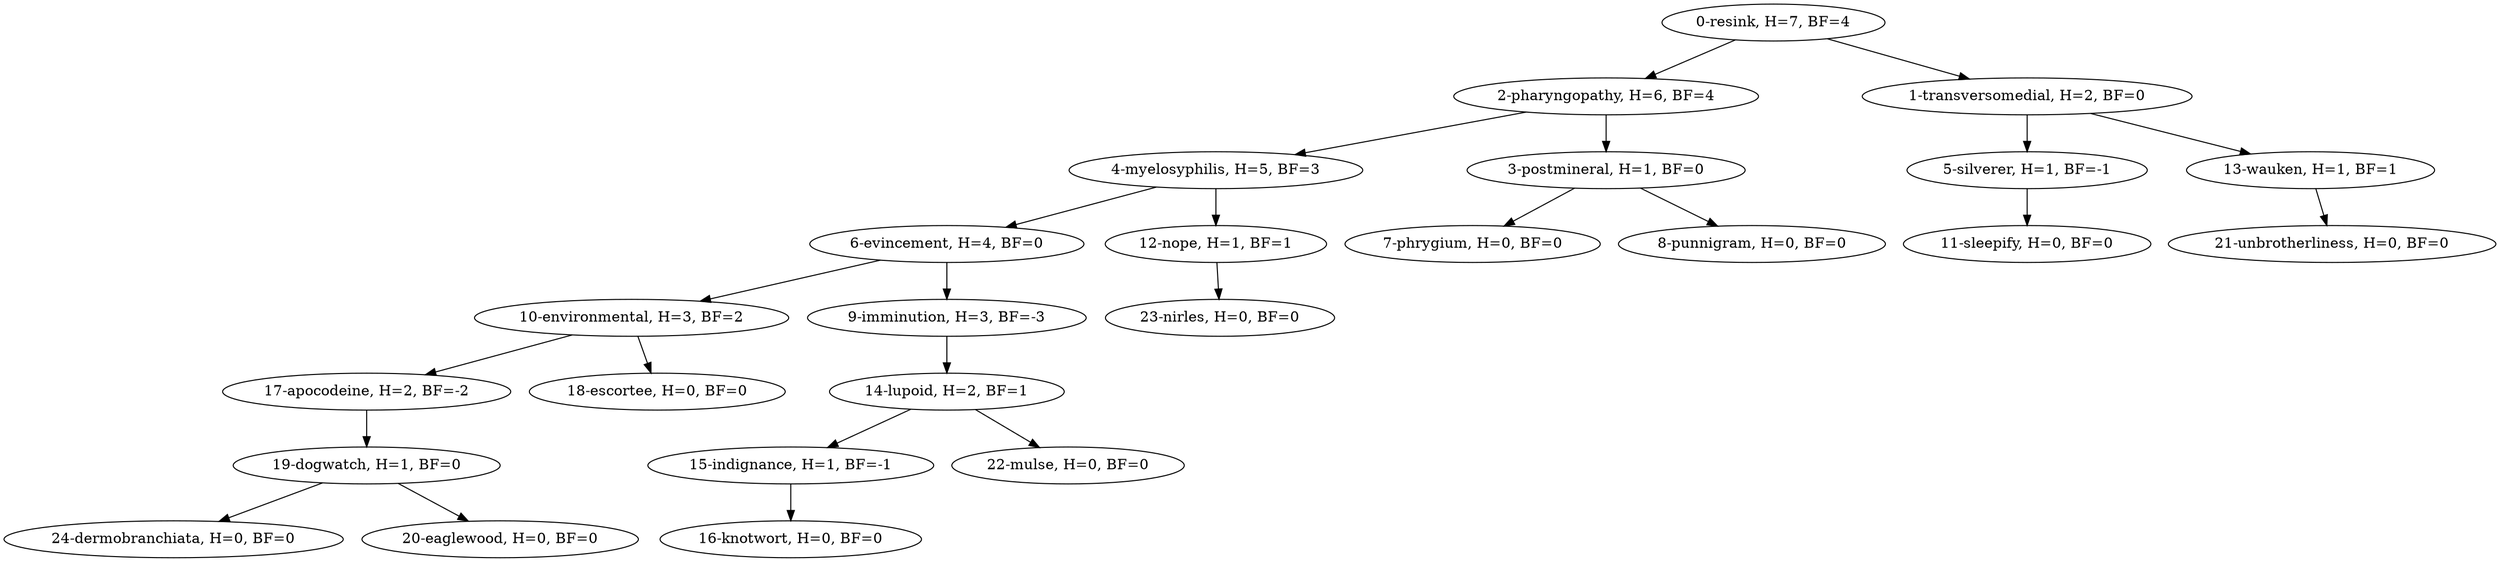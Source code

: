digraph g { 
 node17 [label="17-apocodeine, H=2, BF=-2"];
 node24 [label="24-dermobranchiata, H=0, BF=0"];
 node19 [label="19-dogwatch, H=1, BF=0"];
 node20 [label="20-eaglewood, H=0, BF=0"];
 node10 [label="10-environmental, H=3, BF=2"];
 node18 [label="18-escortee, H=0, BF=0"];
 node6 [label="6-evincement, H=4, BF=0"];
 node9 [label="9-imminution, H=3, BF=-3"];
 node15 [label="15-indignance, H=1, BF=-1"];
 node16 [label="16-knotwort, H=0, BF=0"];
 node14 [label="14-lupoid, H=2, BF=1"];
 node22 [label="22-mulse, H=0, BF=0"];
 node4 [label="4-myelosyphilis, H=5, BF=3"];
 node23 [label="23-nirles, H=0, BF=0"];
 node12 [label="12-nope, H=1, BF=1"];
 node2 [label="2-pharyngopathy, H=6, BF=4"];
 node7 [label="7-phrygium, H=0, BF=0"];
 node3 [label="3-postmineral, H=1, BF=0"];
 node8 [label="8-punnigram, H=0, BF=0"];
 node0 [label="0-resink, H=7, BF=4"];
 node5 [label="5-silverer, H=1, BF=-1"];
 node11 [label="11-sleepify, H=0, BF=0"];
 node1 [label="1-transversomedial, H=2, BF=0"];
 node21 [label="21-unbrotherliness, H=0, BF=0"];
 node13 [label="13-wauken, H=1, BF=1"];
  node0 -> node2;
  node2 -> node4;
  node4 -> node6;
  node6 -> node10;
  node10 -> node17;
  node17 -> node19;
  node19 -> node24;
  node19 -> node20;
  node10 -> node18;
  node6 -> node9;
  node9 -> node14;
  node14 -> node15;
  node15 -> node16;
  node14 -> node22;
  node4 -> node12;
  node12 -> node23;
  node2 -> node3;
  node3 -> node7;
  node3 -> node8;
  node0 -> node1;
  node1 -> node5;
  node5 -> node11;
  node1 -> node13;
  node13 -> node21;
} 
